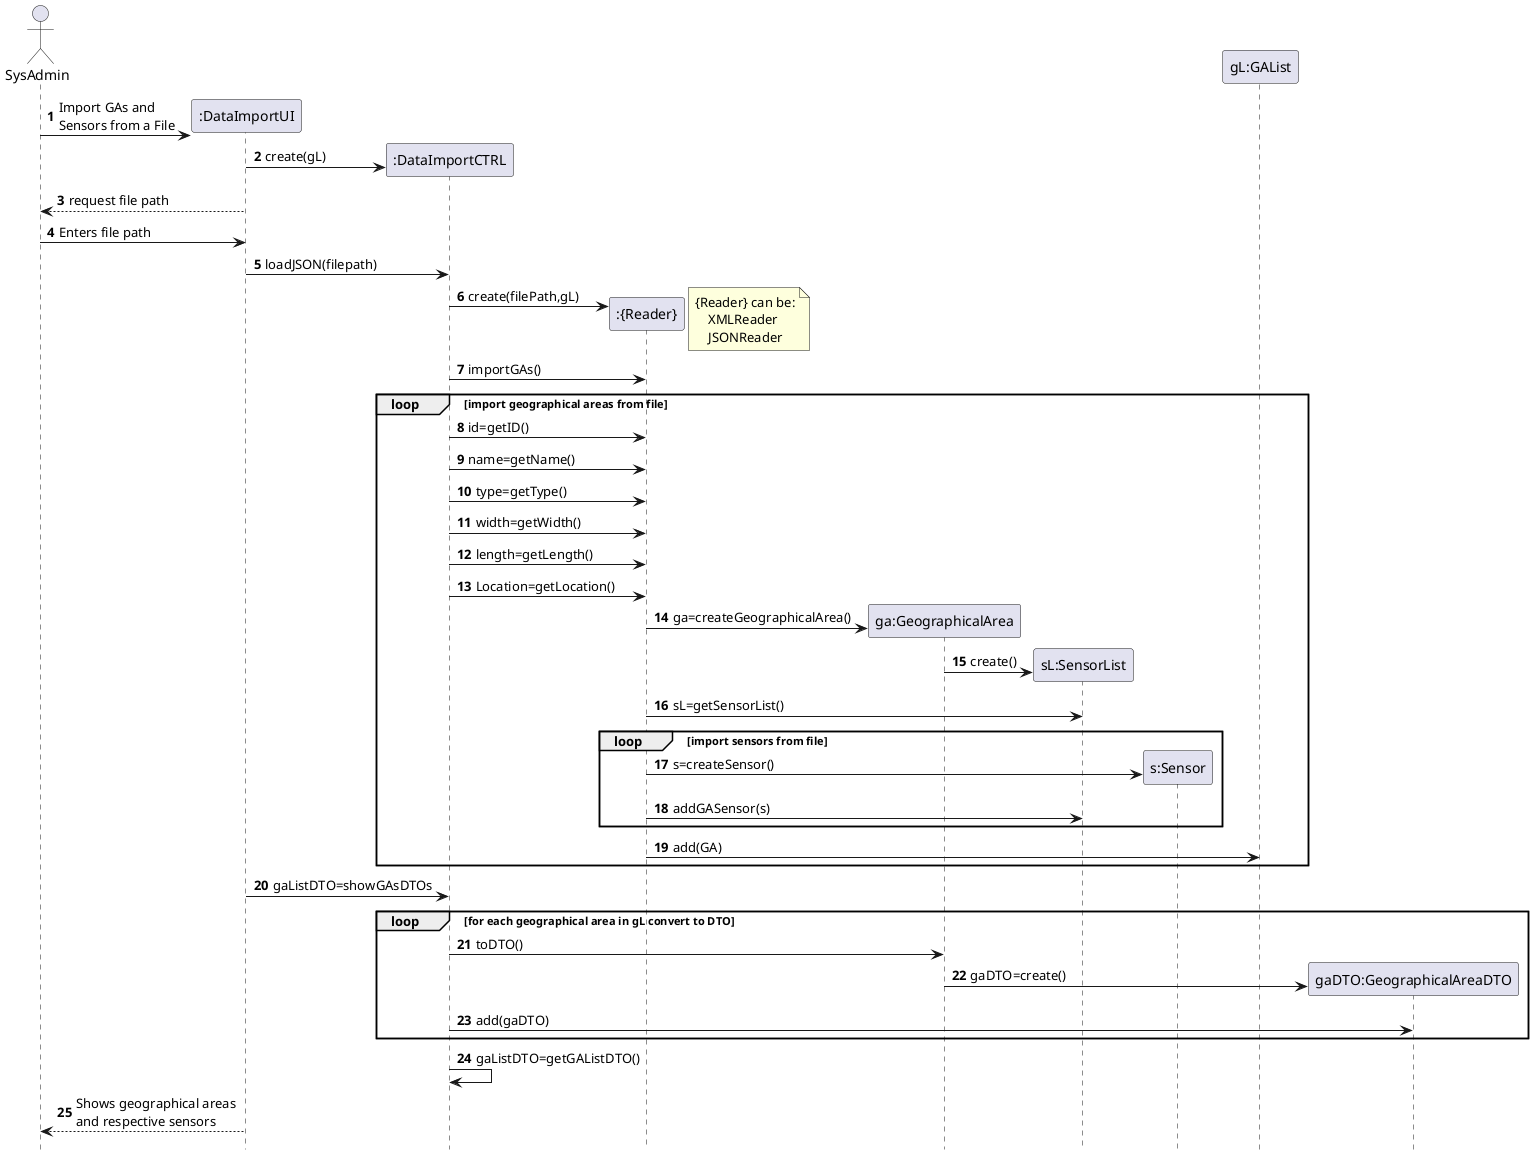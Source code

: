 @startuml
autonumber
hidefootbox
actor SysAdmin
create ":DataImportUI"
SysAdmin -> ":DataImportUI": Import GAs and \nSensors from a File
create ":DataImportCTRL"
":DataImportUI" -> ":DataImportCTRL": create(gL)
SysAdmin <-- ":DataImportUI": request file path
SysAdmin -> ":DataImportUI": Enters file path
":DataImportUI" -> ":DataImportCTRL": loadJSON(filepath)
create ":{Reader}"
":DataImportCTRL"->":{Reader}": create(filePath,gL)
note right
{Reader} can be:
    XMLReader
    JSONReader
end note
":DataImportCTRL" -> ":{Reader}": importGAs()
loop import geographical areas from file
":DataImportCTRL" -> ":{Reader}":id=getID()
":DataImportCTRL" -> ":{Reader}":name=getName()
":DataImportCTRL" -> ":{Reader}":type=getType()
":DataImportCTRL" -> ":{Reader}":width=getWidth()
":DataImportCTRL" -> ":{Reader}":length=getLength()
":DataImportCTRL" -> ":{Reader}":Location=getLocation()


create "ga:GeographicalArea"

":{Reader}" -> "ga:GeographicalArea": ga=createGeographicalArea()
create "sL:SensorList"
"ga:GeographicalArea" -> "sL:SensorList": create()
":{Reader}"->"sL:SensorList": sL=getSensorList()
loop import sensors from file
create "s:Sensor"
":{Reader}"->"s:Sensor":s=createSensor()
":{Reader}"->"sL:SensorList": addGASensor(s)
end
":{Reader}"->"gL:GAList": add(GA)
end
":DataImportCTRL"<-":DataImportUI":gaListDTO=showGAsDTOs
loop for each geographical area in gL convert to DTO
":DataImportCTRL"->"ga:GeographicalArea": toDTO()
create "gaDTO:GeographicalAreaDTO"
"ga:GeographicalArea"->"gaDTO:GeographicalAreaDTO": gaDTO=create()
":DataImportCTRL"->"gaDTO:GeographicalAreaDTO": add(gaDTO)
end
":DataImportCTRL"->":DataImportCTRL": gaListDTO=getGAListDTO()
SysAdmin<--":DataImportUI": Shows geographical areas \nand respective sensors
@enduml